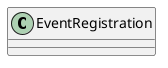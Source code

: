 @startuml classes_event_crm_sale
set namespaceSeparator none
class "EventRegistration" as odoo_src.odoo.addons.event_crm_sale.models.event_registration.EventRegistration {
}
@enduml
